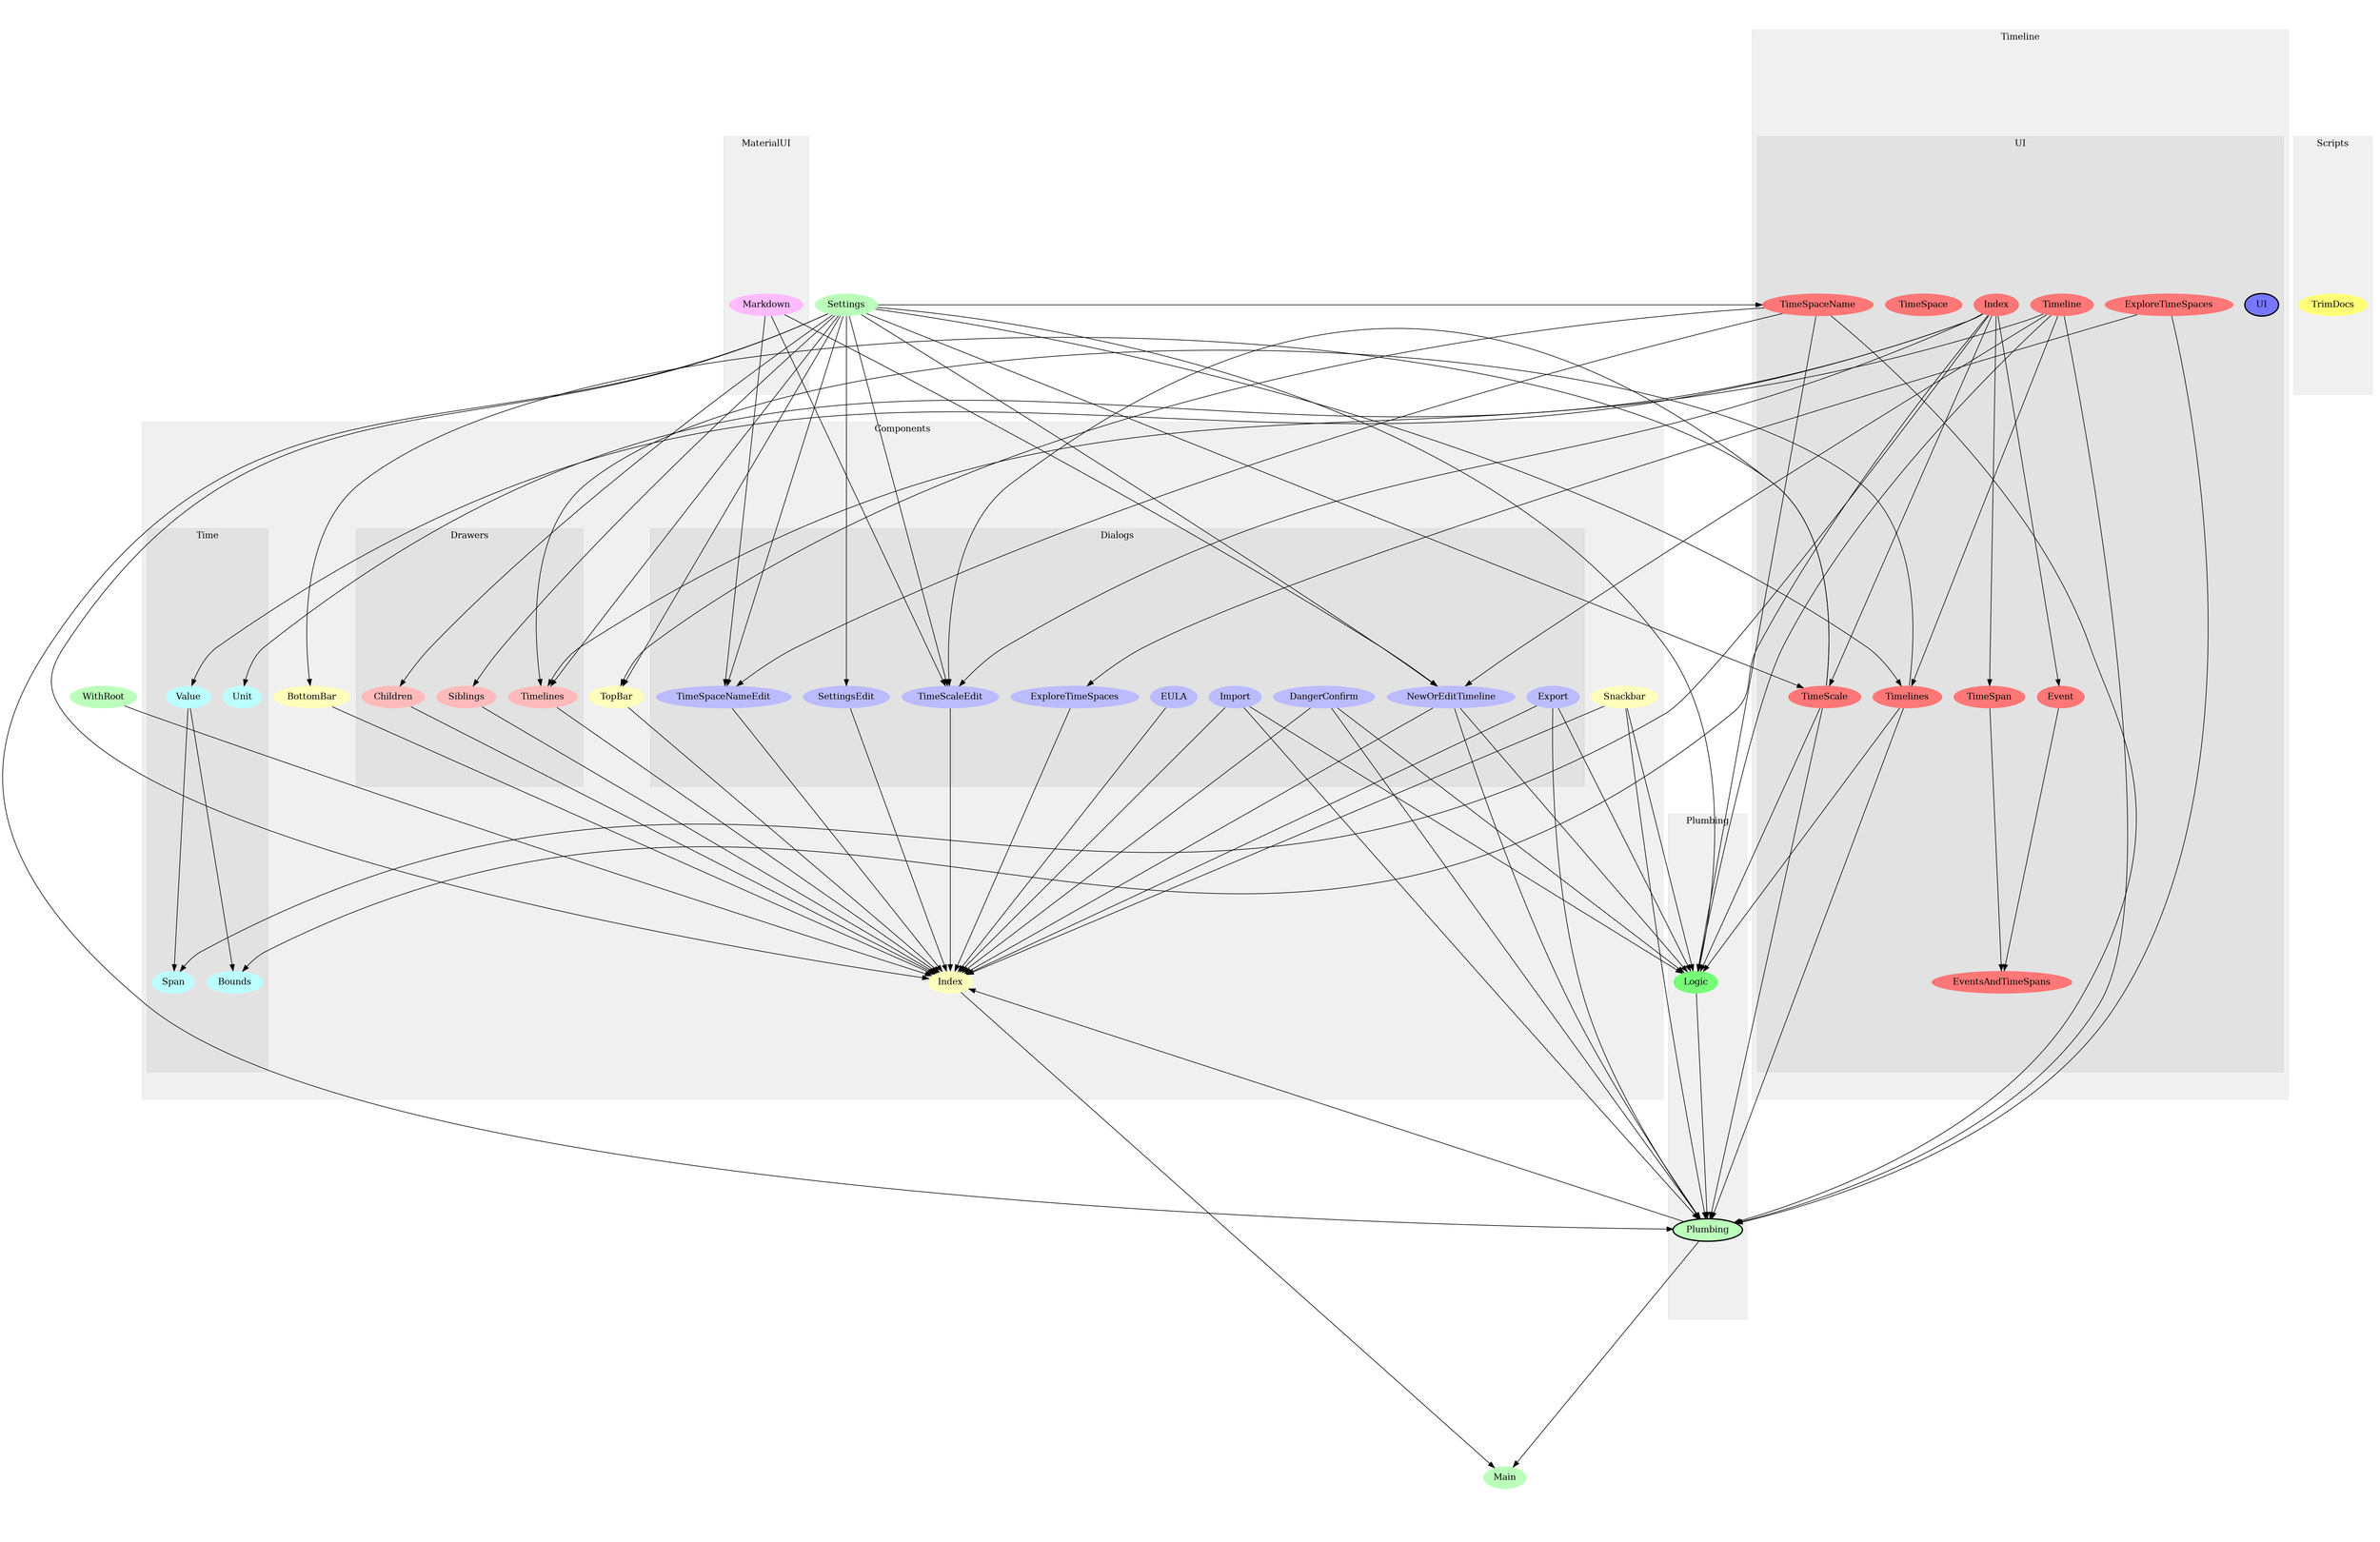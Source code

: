 digraph Modules {
size="48,32";
ratio="fill";
u12[label="WithRoot",style="filled",fillcolor="#bbffbb",penwidth="0"];
u13[label="Settings",style="filled",fillcolor="#bbffbb",penwidth="0"];
u36[label="Main",style="filled",fillcolor="#bbffbb",penwidth="0"];
subgraph cluster_0 {
label="Components";
color="#0000000F";
style="filled";
u22[label="TopBar",style="filled",fillcolor="#ffffbb",penwidth="0"];
u23[label="Snackbar",style="filled",fillcolor="#ffffbb",penwidth="0"];
u24[label="Index",style="filled",fillcolor="#ffffbb",penwidth="0"];
u34[label="BottomBar",style="filled",fillcolor="#ffffbb",penwidth="0"];
subgraph cluster_1 {
label="Dialogs";
color="#0000000F";
style="filled";
u25[label="ExploreTimeSpaces",style="filled",fillcolor="#bbbbff",penwidth="0"];
u26[label="NewOrEditTimeline",style="filled",fillcolor="#bbbbff",penwidth="0"];
u27[label="EULA",style="filled",fillcolor="#bbbbff",penwidth="0"];
u28[label="SettingsEdit",style="filled",fillcolor="#bbbbff",penwidth="0"];
u29[label="TimeSpaceNameEdit",style="filled",fillcolor="#bbbbff",penwidth="0"];
u30[label="Export",style="filled",fillcolor="#bbbbff",penwidth="0"];
u31[label="Import",style="filled",fillcolor="#bbbbff",penwidth="0"];
u32[label="DangerConfirm",style="filled",fillcolor="#bbbbff",penwidth="0"];
u33[label="TimeScaleEdit",style="filled",fillcolor="#bbbbff",penwidth="0"];

}
subgraph cluster_2 {
label="Drawers";
color="#0000000F";
style="filled";
u19[label="Children",style="filled",fillcolor="#ffbbbb",penwidth="0"];
u20[label="Siblings",style="filled",fillcolor="#ffbbbb",penwidth="0"];
u21[label="Timelines",style="filled",fillcolor="#ffbbbb",penwidth="0"];

}
subgraph cluster_3 {
label="Time";
color="#0000000F";
style="filled";
u15[label="Unit",style="filled",fillcolor="#bbffff",penwidth="0"];
u16[label="Span",style="filled",fillcolor="#bbffff",penwidth="0"];
u17[label="Value",style="filled",fillcolor="#bbffff",penwidth="0"];
u18[label="Bounds",style="filled",fillcolor="#bbffff",penwidth="0"];

}

}
subgraph cluster_4 {
label="MaterialUI";
color="#0000000F";
style="filled";
u14[label="Markdown",style="filled",fillcolor="#ffbbff",penwidth="0"];

}
subgraph cluster_5 {
label="Plumbing";
color="#0000000F";
style="filled";
u37[label="Plumbing",style="filled,bold",fillcolor="#bbffbb"];
u0[label="Logic",style="filled",fillcolor="#77ff77",penwidth="0"];

}
subgraph cluster_6 {
label="Scripts";
color="#0000000F";
style="filled";
u35[label="TrimDocs",style="filled",fillcolor="#ffff77",penwidth="0"];

}
subgraph cluster_7 {
label="Timeline";
color="#0000000F";
style="filled";
subgraph cluster_8 {
label="UI";
color="#0000000F";
style="filled";
u1[label="UI",style="filled,bold",fillcolor="#7777ff"];
u2[label="ExploreTimeSpaces",style="filled",fillcolor="#ff7777",penwidth="0"];
u3[label="Timeline",style="filled",fillcolor="#ff7777",penwidth="0"];
u4[label="Index",style="filled",fillcolor="#ff7777",penwidth="0"];
u5[label="TimeSpace",style="filled",fillcolor="#ff7777",penwidth="0"];
u6[label="TimeSpan",style="filled",fillcolor="#ff7777",penwidth="0"];
u7[label="Event",style="filled",fillcolor="#ff7777",penwidth="0"];
u8[label="EventsAndTimeSpans",style="filled",fillcolor="#ff7777",penwidth="0"];
u9[label="TimeScale",style="filled",fillcolor="#ff7777",penwidth="0"];
u10[label="Timelines",style="filled",fillcolor="#ff7777",penwidth="0"];
u11[label="TimeSpaceName",style="filled",fillcolor="#ff7777",penwidth="0"];

}

}
u3 -> u0;
u9 -> u0;
u10 -> u0;
u11 -> u0;
u13 -> u0;
u23 -> u0;
u26 -> u0;
u30 -> u0;
u31 -> u0;
u32 -> u0;
u4 -> u6;
u4 -> u7;
u6 -> u8;
u7 -> u8;
u4 -> u9;
u13 -> u9;
u3 -> u10;
u13 -> u10;
u13 -> u11;
u4 -> u15;
u4 -> u16;
u17 -> u16;
u4 -> u17;
u4 -> u18;
u17 -> u18;
u13 -> u19;
u13 -> u20;
u3 -> u21;
u10 -> u21;
u13 -> u21;
u11 -> u22;
u13 -> u22;
u12 -> u24;
u13 -> u24;
u19 -> u24;
u20 -> u24;
u21 -> u24;
u22 -> u24;
u23 -> u24;
u25 -> u24;
u26 -> u24;
u27 -> u24;
u28 -> u24;
u29 -> u24;
u30 -> u24;
u31 -> u24;
u32 -> u24;
u33 -> u24;
u34 -> u24;
u37 -> u24;
u2 -> u25;
u3 -> u26;
u13 -> u26;
u14 -> u26;
u13 -> u28;
u11 -> u29;
u13 -> u29;
u14 -> u29;
u4 -> u33;
u9 -> u33;
u13 -> u33;
u14 -> u33;
u9 -> u34;
u24 -> u36;
u37 -> u36;
u0 -> u37;
u2 -> u37;
u3 -> u37;
u9 -> u37;
u10 -> u37;
u11 -> u37;
u13 -> u37;
u23 -> u37;
u26 -> u37;
u30 -> u37;
u31 -> u37;
u32 -> u37;

}
